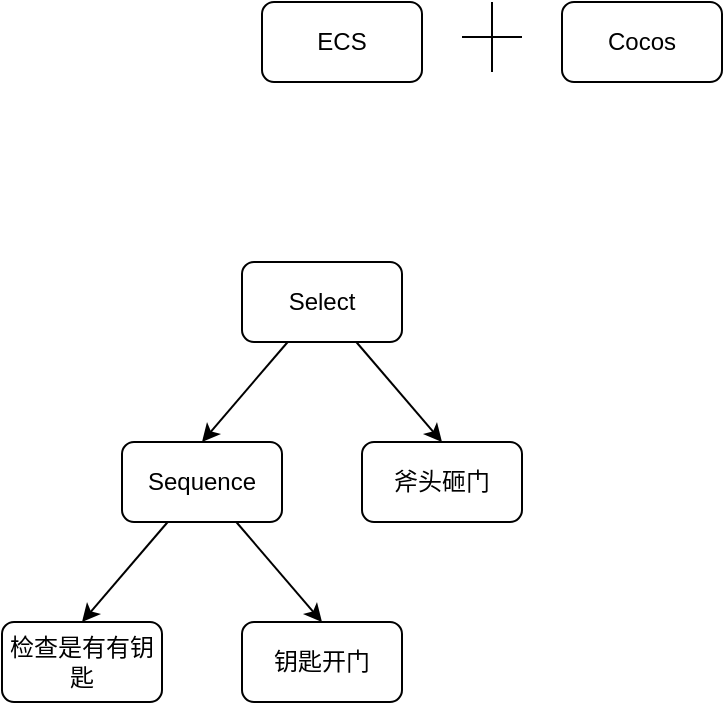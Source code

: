 <mxfile>
    <diagram id="dLwbfvz9vYh7qeJd_Tvh" name="第 1 页">
        <mxGraphModel dx="647" dy="612" grid="1" gridSize="10" guides="1" tooltips="1" connect="1" arrows="1" fold="1" page="1" pageScale="1" pageWidth="1920" pageHeight="1200" math="0" shadow="0">
            <root>
                <mxCell id="0"/>
                <mxCell id="1" parent="0"/>
                <mxCell id="2" value="ECS" style="rounded=1;whiteSpace=wrap;html=1;" vertex="1" parent="1">
                    <mxGeometry x="340" y="40" width="80" height="40" as="geometry"/>
                </mxCell>
                <mxCell id="3" value="检查是有有钥匙" style="rounded=1;whiteSpace=wrap;html=1;" vertex="1" parent="1">
                    <mxGeometry x="210" y="350" width="80" height="40" as="geometry"/>
                </mxCell>
                <mxCell id="6" style="edgeStyle=none;html=1;entryX=0.5;entryY=0;entryDx=0;entryDy=0;" edge="1" parent="1" source="4" target="3">
                    <mxGeometry relative="1" as="geometry"/>
                </mxCell>
                <mxCell id="8" style="edgeStyle=none;html=1;entryX=0.5;entryY=0;entryDx=0;entryDy=0;" edge="1" parent="1" source="4" target="7">
                    <mxGeometry relative="1" as="geometry"/>
                </mxCell>
                <mxCell id="4" value="Sequence" style="rounded=1;whiteSpace=wrap;html=1;" vertex="1" parent="1">
                    <mxGeometry x="270" y="260" width="80" height="40" as="geometry"/>
                </mxCell>
                <mxCell id="7" value="钥匙开门" style="rounded=1;whiteSpace=wrap;html=1;" vertex="1" parent="1">
                    <mxGeometry x="330" y="350" width="80" height="40" as="geometry"/>
                </mxCell>
                <mxCell id="10" style="edgeStyle=none;html=1;entryX=0.5;entryY=0;entryDx=0;entryDy=0;" edge="1" parent="1" source="9" target="4">
                    <mxGeometry relative="1" as="geometry"/>
                </mxCell>
                <mxCell id="12" style="edgeStyle=none;html=1;entryX=0.5;entryY=0;entryDx=0;entryDy=0;" edge="1" parent="1" source="9" target="11">
                    <mxGeometry relative="1" as="geometry"/>
                </mxCell>
                <mxCell id="9" value="Select" style="rounded=1;whiteSpace=wrap;html=1;" vertex="1" parent="1">
                    <mxGeometry x="330" y="170" width="80" height="40" as="geometry"/>
                </mxCell>
                <mxCell id="11" value="斧头砸门" style="rounded=1;whiteSpace=wrap;html=1;" vertex="1" parent="1">
                    <mxGeometry x="390" y="260" width="80" height="40" as="geometry"/>
                </mxCell>
                <mxCell id="13" value="Cocos" style="rounded=1;whiteSpace=wrap;html=1;" vertex="1" parent="1">
                    <mxGeometry x="490" y="40" width="80" height="40" as="geometry"/>
                </mxCell>
                <mxCell id="14" value="" style="shape=cross;whiteSpace=wrap;html=1;size=0;" vertex="1" parent="1">
                    <mxGeometry x="440" y="40" width="30" height="35" as="geometry"/>
                </mxCell>
            </root>
        </mxGraphModel>
    </diagram>
</mxfile>